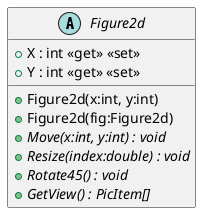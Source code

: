 @startuml
abstract class Figure2d {
    + Figure2d(x:int, y:int)
    + Figure2d(fig:Figure2d)
    + X : int <<get>> <<set>>
    + Y : int <<get>> <<set>>
    + {abstract} Move(x:int, y:int) : void
    + {abstract} Resize(index:double) : void
    + {abstract} Rotate45() : void
    + {abstract} GetView() : PicItem[]
}
@enduml
